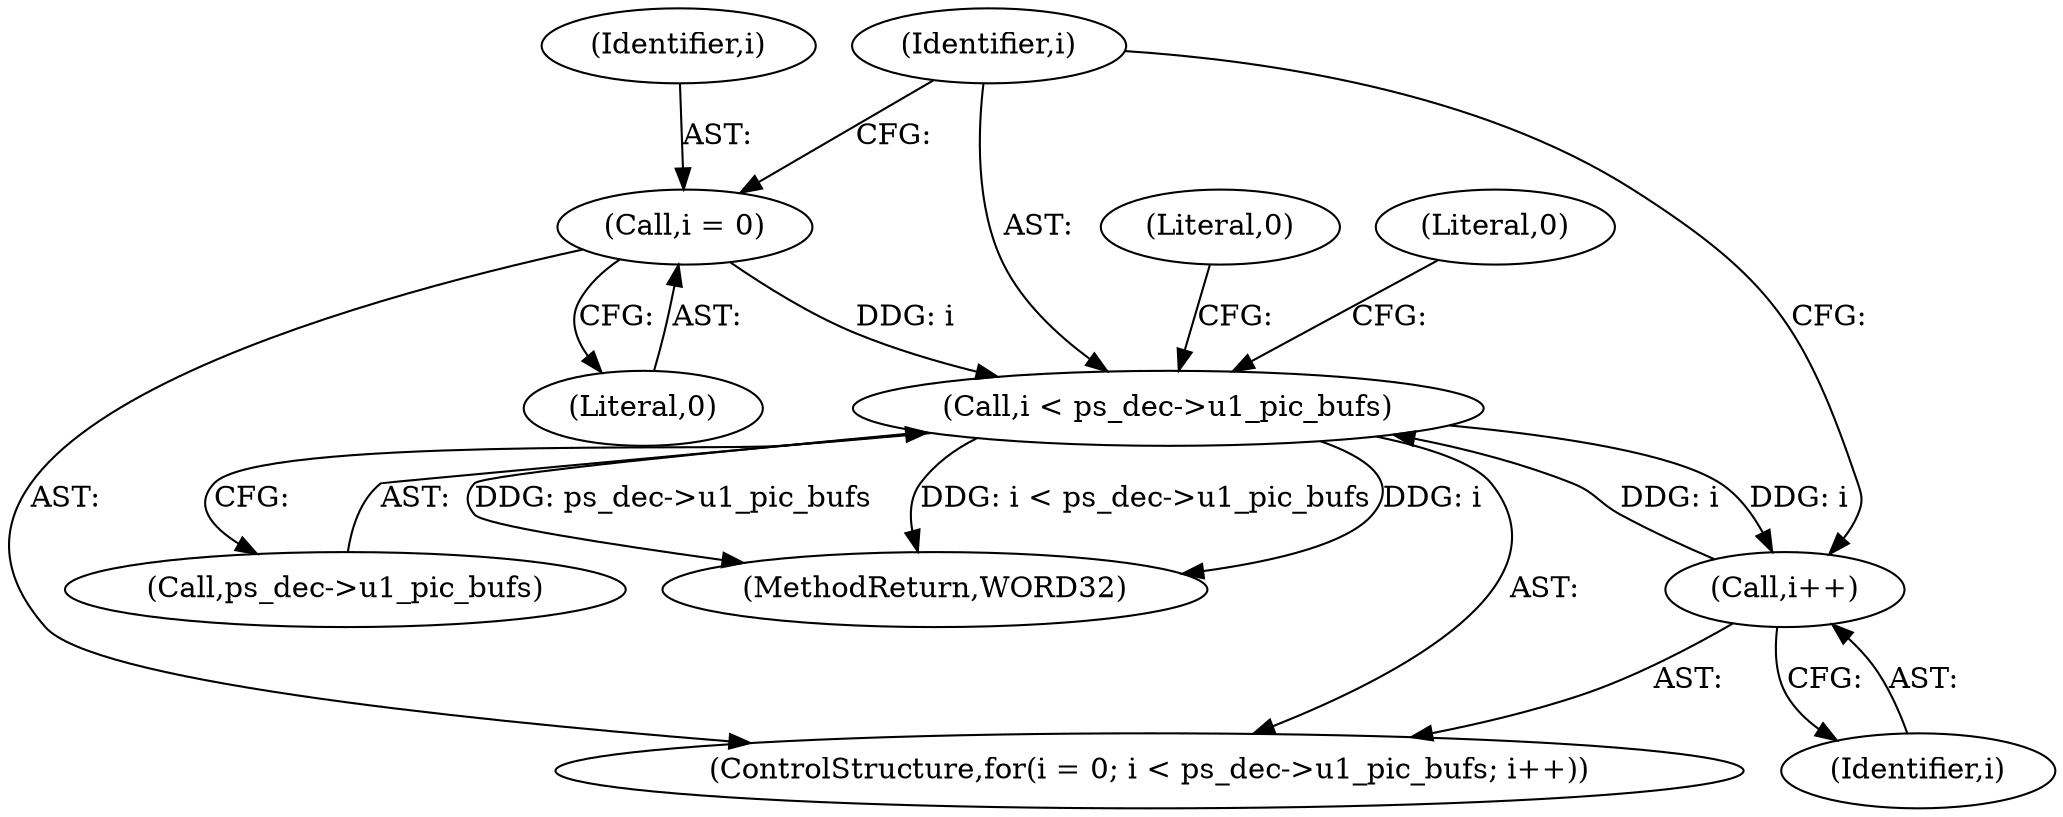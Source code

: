 digraph "0_Android_326fe991a4b7971e8aeaf4ac775491dd8abd85bb@pointer" {
"1000558" [label="(Call,i < ps_dec->u1_pic_bufs)"];
"1000555" [label="(Call,i = 0)"];
"1000563" [label="(Call,i++)"];
"1000558" [label="(Call,i < ps_dec->u1_pic_bufs)"];
"1000569" [label="(Literal,0)"];
"1000560" [label="(Call,ps_dec->u1_pic_bufs)"];
"1000554" [label="(ControlStructure,for(i = 0; i < ps_dec->u1_pic_bufs; i++))"];
"1000558" [label="(Call,i < ps_dec->u1_pic_bufs)"];
"1000589" [label="(Literal,0)"];
"1000557" [label="(Literal,0)"];
"1000556" [label="(Identifier,i)"];
"1000564" [label="(Identifier,i)"];
"1000555" [label="(Call,i = 0)"];
"1000563" [label="(Call,i++)"];
"1000559" [label="(Identifier,i)"];
"1002147" [label="(MethodReturn,WORD32)"];
"1000558" -> "1000554"  [label="AST: "];
"1000558" -> "1000560"  [label="CFG: "];
"1000559" -> "1000558"  [label="AST: "];
"1000560" -> "1000558"  [label="AST: "];
"1000569" -> "1000558"  [label="CFG: "];
"1000589" -> "1000558"  [label="CFG: "];
"1000558" -> "1002147"  [label="DDG: ps_dec->u1_pic_bufs"];
"1000558" -> "1002147"  [label="DDG: i < ps_dec->u1_pic_bufs"];
"1000558" -> "1002147"  [label="DDG: i"];
"1000555" -> "1000558"  [label="DDG: i"];
"1000563" -> "1000558"  [label="DDG: i"];
"1000558" -> "1000563"  [label="DDG: i"];
"1000555" -> "1000554"  [label="AST: "];
"1000555" -> "1000557"  [label="CFG: "];
"1000556" -> "1000555"  [label="AST: "];
"1000557" -> "1000555"  [label="AST: "];
"1000559" -> "1000555"  [label="CFG: "];
"1000563" -> "1000554"  [label="AST: "];
"1000563" -> "1000564"  [label="CFG: "];
"1000564" -> "1000563"  [label="AST: "];
"1000559" -> "1000563"  [label="CFG: "];
}
